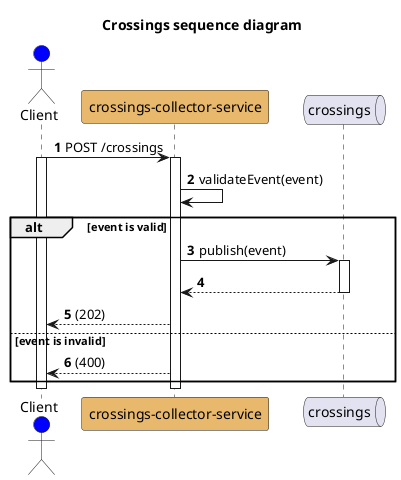 @startuml "crossings_sequence_diagram"
title "Crossings sequence diagram"
autonumber
actor Client #blue
participant "crossings-collector-service" as app #E8B86D
queue crossings 

Client->app: POST /crossings
activate Client
activate app
app->app: validateEvent(event)
alt event is valid
    app->crossings: publish(event)
    activate crossings
    app<--crossings
    deactivate crossings
    Client<--app: (202)
else event is invalid
    Client <-- app: (400)
end
deactivate app
deactivate Client

@enduml
